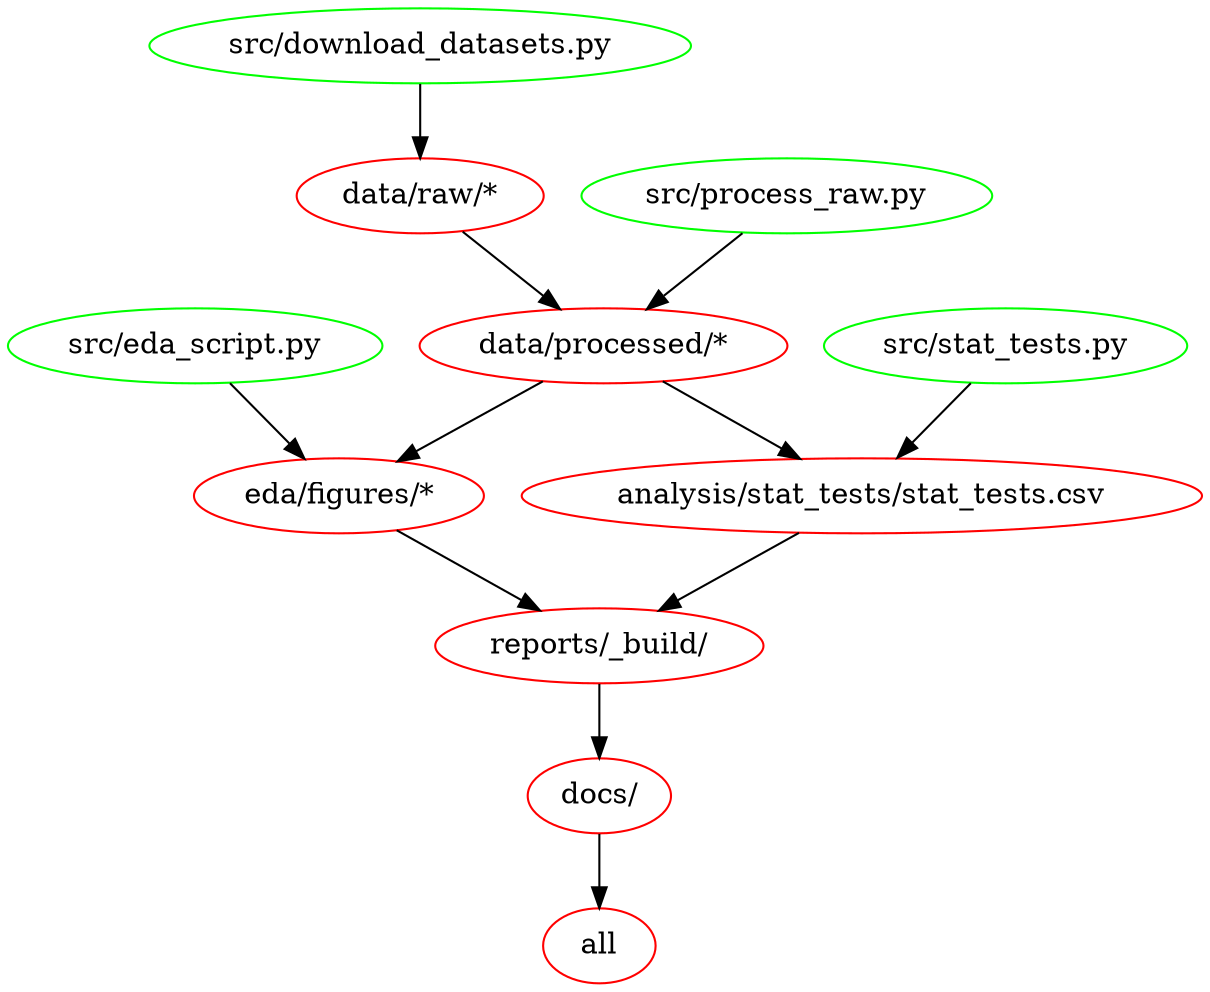 digraph G {
n2[label="all", color="red"];
n11[label="analysis/stat_tests/stat_tests.csv", color="red"];
n7[label="data/processed/*", color="red"];
n9[label="data/raw/*", color="red"];
n3[label="docs/", color="red"];
n5[label="eda/figures/*", color="red"];
n4[label="reports/_build/", color="red"];
n10[label="src/download_datasets.py", color="green"];
n6[label="src/eda_script.py", color="green"];
n8[label="src/process_raw.py", color="green"];
n12[label="src/stat_tests.py", color="green"];
n3 -> n2 ; 
n7 -> n11 ; 
n12 -> n11 ; 
n9 -> n7 ; 
n8 -> n7 ; 
n10 -> n9 ; 
n4 -> n3 ; 
n7 -> n5 ; 
n6 -> n5 ; 
n11 -> n4 ; 
n5 -> n4 ; 
}
